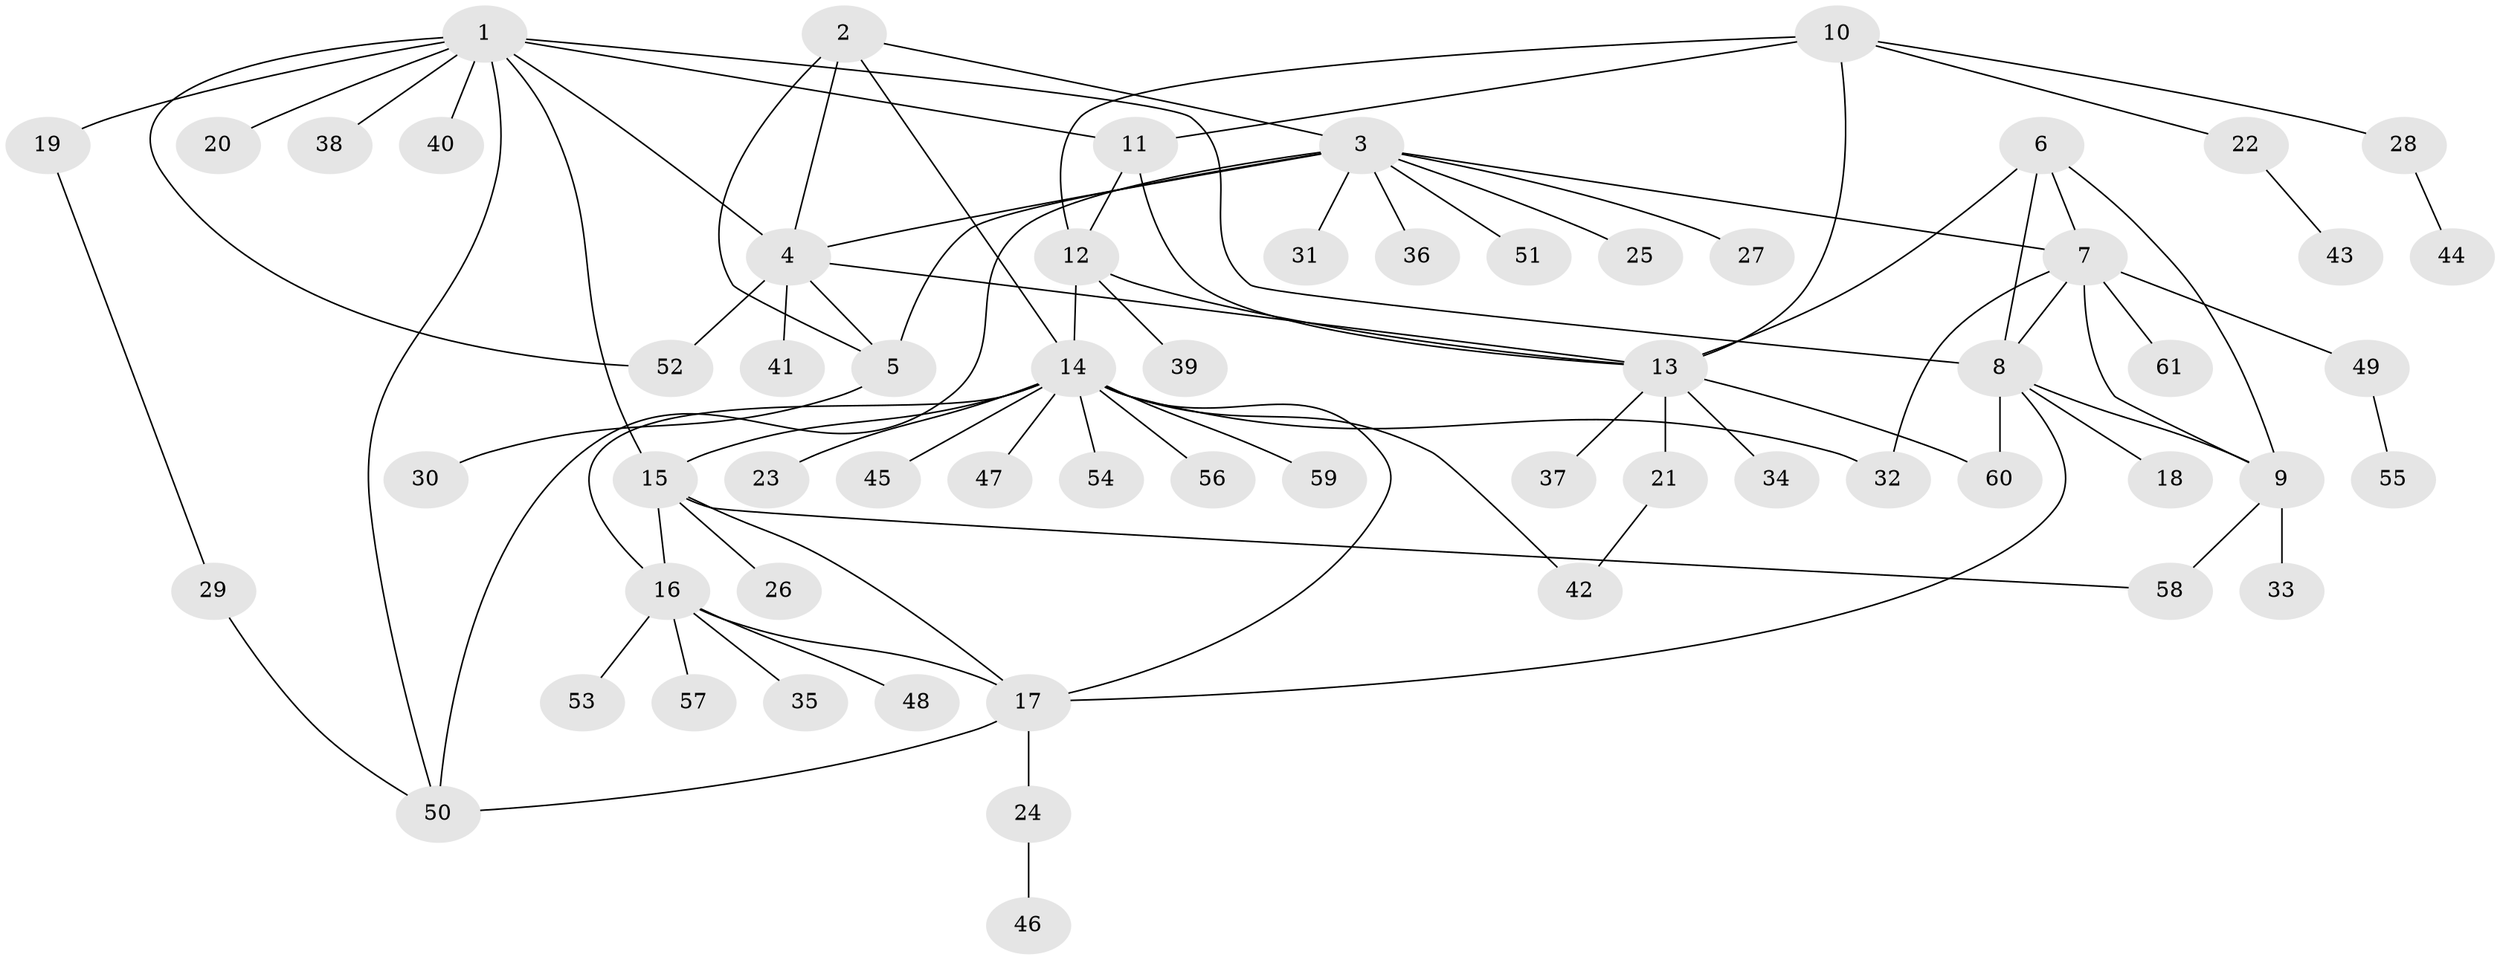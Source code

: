 // original degree distribution, {6: 0.047058823529411764, 8: 0.058823529411764705, 4: 0.047058823529411764, 11: 0.011764705882352941, 5: 0.03529411764705882, 10: 0.011764705882352941, 14: 0.011764705882352941, 7: 0.023529411764705882, 1: 0.5529411764705883, 2: 0.18823529411764706, 3: 0.011764705882352941}
// Generated by graph-tools (version 1.1) at 2025/52/03/04/25 22:52:34]
// undirected, 61 vertices, 86 edges
graph export_dot {
  node [color=gray90,style=filled];
  1;
  2;
  3;
  4;
  5;
  6;
  7;
  8;
  9;
  10;
  11;
  12;
  13;
  14;
  15;
  16;
  17;
  18;
  19;
  20;
  21;
  22;
  23;
  24;
  25;
  26;
  27;
  28;
  29;
  30;
  31;
  32;
  33;
  34;
  35;
  36;
  37;
  38;
  39;
  40;
  41;
  42;
  43;
  44;
  45;
  46;
  47;
  48;
  49;
  50;
  51;
  52;
  53;
  54;
  55;
  56;
  57;
  58;
  59;
  60;
  61;
  1 -- 4 [weight=1.0];
  1 -- 8 [weight=1.0];
  1 -- 11 [weight=1.0];
  1 -- 15 [weight=1.0];
  1 -- 19 [weight=1.0];
  1 -- 20 [weight=1.0];
  1 -- 38 [weight=1.0];
  1 -- 40 [weight=1.0];
  1 -- 50 [weight=1.0];
  1 -- 52 [weight=1.0];
  2 -- 3 [weight=1.0];
  2 -- 4 [weight=1.0];
  2 -- 5 [weight=1.0];
  2 -- 14 [weight=1.0];
  3 -- 4 [weight=1.0];
  3 -- 5 [weight=1.0];
  3 -- 7 [weight=1.0];
  3 -- 25 [weight=1.0];
  3 -- 27 [weight=1.0];
  3 -- 31 [weight=1.0];
  3 -- 36 [weight=1.0];
  3 -- 50 [weight=1.0];
  3 -- 51 [weight=1.0];
  4 -- 5 [weight=1.0];
  4 -- 13 [weight=1.0];
  4 -- 41 [weight=1.0];
  4 -- 52 [weight=1.0];
  5 -- 30 [weight=1.0];
  6 -- 7 [weight=1.0];
  6 -- 8 [weight=1.0];
  6 -- 9 [weight=1.0];
  6 -- 13 [weight=1.0];
  7 -- 8 [weight=1.0];
  7 -- 9 [weight=1.0];
  7 -- 32 [weight=1.0];
  7 -- 49 [weight=1.0];
  7 -- 61 [weight=1.0];
  8 -- 9 [weight=1.0];
  8 -- 17 [weight=1.0];
  8 -- 18 [weight=1.0];
  8 -- 60 [weight=1.0];
  9 -- 33 [weight=1.0];
  9 -- 58 [weight=1.0];
  10 -- 11 [weight=1.0];
  10 -- 12 [weight=1.0];
  10 -- 13 [weight=1.0];
  10 -- 22 [weight=1.0];
  10 -- 28 [weight=1.0];
  11 -- 12 [weight=1.0];
  11 -- 13 [weight=1.0];
  12 -- 13 [weight=1.0];
  12 -- 14 [weight=1.0];
  12 -- 39 [weight=1.0];
  13 -- 21 [weight=1.0];
  13 -- 34 [weight=1.0];
  13 -- 37 [weight=1.0];
  13 -- 60 [weight=1.0];
  14 -- 15 [weight=1.0];
  14 -- 16 [weight=1.0];
  14 -- 17 [weight=1.0];
  14 -- 23 [weight=1.0];
  14 -- 32 [weight=1.0];
  14 -- 42 [weight=1.0];
  14 -- 45 [weight=1.0];
  14 -- 47 [weight=1.0];
  14 -- 54 [weight=1.0];
  14 -- 56 [weight=1.0];
  14 -- 59 [weight=1.0];
  15 -- 16 [weight=1.0];
  15 -- 17 [weight=1.0];
  15 -- 26 [weight=1.0];
  15 -- 58 [weight=1.0];
  16 -- 17 [weight=1.0];
  16 -- 35 [weight=1.0];
  16 -- 48 [weight=1.0];
  16 -- 53 [weight=1.0];
  16 -- 57 [weight=1.0];
  17 -- 24 [weight=1.0];
  17 -- 50 [weight=1.0];
  19 -- 29 [weight=1.0];
  21 -- 42 [weight=1.0];
  22 -- 43 [weight=1.0];
  24 -- 46 [weight=1.0];
  28 -- 44 [weight=1.0];
  29 -- 50 [weight=1.0];
  49 -- 55 [weight=1.0];
}
